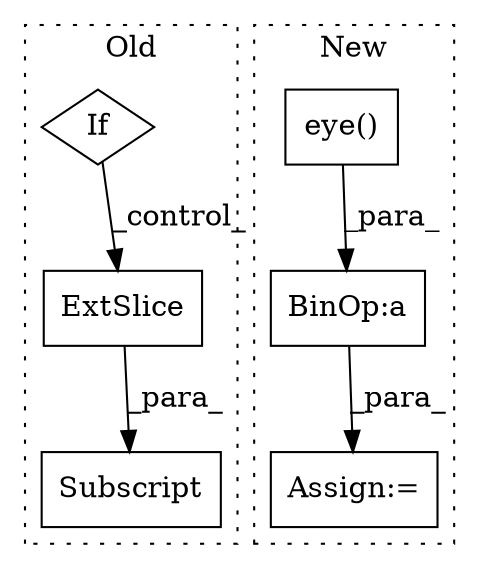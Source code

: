 digraph G {
subgraph cluster0 {
1 [label="If" a="96" s="4266" l="3" shape="diamond"];
5 [label="ExtSlice" a="85" s="4395" l="4" shape="box"];
6 [label="Subscript" a="63" s="4395,0" l="13,0" shape="box"];
label = "Old";
style="dotted";
}
subgraph cluster1 {
2 [label="eye()" a="75" s="3239,3264" l="8,32" shape="box"];
3 [label="BinOp:a" a="82" s="3296" l="3" shape="box"];
4 [label="Assign:=" a="68" s="3586" l="10" shape="box"];
label = "New";
style="dotted";
}
1 -> 5 [label="_control_"];
2 -> 3 [label="_para_"];
3 -> 4 [label="_para_"];
5 -> 6 [label="_para_"];
}